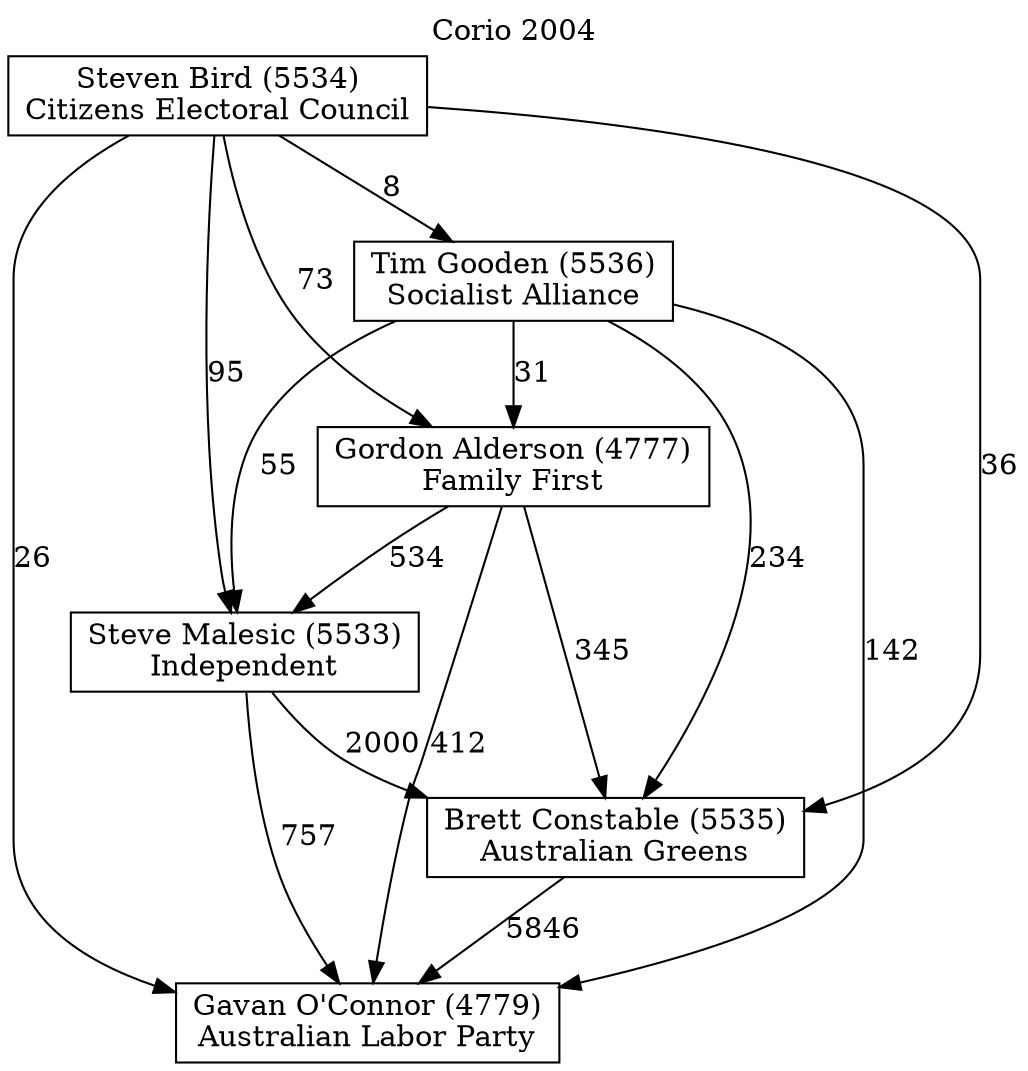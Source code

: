 // House preference flow
digraph "Gavan O'Connor (4779)_Corio_2004" {
	graph [label="Corio 2004" labelloc=t mclimit=10]
	node [shape=box]
	"Gavan O'Connor (4779)" [label="Gavan O'Connor (4779)
Australian Labor Party"]
	"Brett Constable (5535)" [label="Brett Constable (5535)
Australian Greens"]
	"Steve Malesic (5533)" [label="Steve Malesic (5533)
Independent"]
	"Gordon Alderson (4777)" [label="Gordon Alderson (4777)
Family First"]
	"Tim Gooden (5536)" [label="Tim Gooden (5536)
Socialist Alliance"]
	"Steven Bird (5534)" [label="Steven Bird (5534)
Citizens Electoral Council"]
	"Brett Constable (5535)" -> "Gavan O'Connor (4779)" [label=5846]
	"Steve Malesic (5533)" -> "Brett Constable (5535)" [label=2000]
	"Gordon Alderson (4777)" -> "Steve Malesic (5533)" [label=534]
	"Tim Gooden (5536)" -> "Gordon Alderson (4777)" [label=31]
	"Steven Bird (5534)" -> "Tim Gooden (5536)" [label=8]
	"Steve Malesic (5533)" -> "Gavan O'Connor (4779)" [label=757]
	"Gordon Alderson (4777)" -> "Gavan O'Connor (4779)" [label=412]
	"Tim Gooden (5536)" -> "Gavan O'Connor (4779)" [label=142]
	"Steven Bird (5534)" -> "Gavan O'Connor (4779)" [label=26]
	"Steven Bird (5534)" -> "Gordon Alderson (4777)" [label=73]
	"Tim Gooden (5536)" -> "Steve Malesic (5533)" [label=55]
	"Steven Bird (5534)" -> "Steve Malesic (5533)" [label=95]
	"Gordon Alderson (4777)" -> "Brett Constable (5535)" [label=345]
	"Tim Gooden (5536)" -> "Brett Constable (5535)" [label=234]
	"Steven Bird (5534)" -> "Brett Constable (5535)" [label=36]
}
